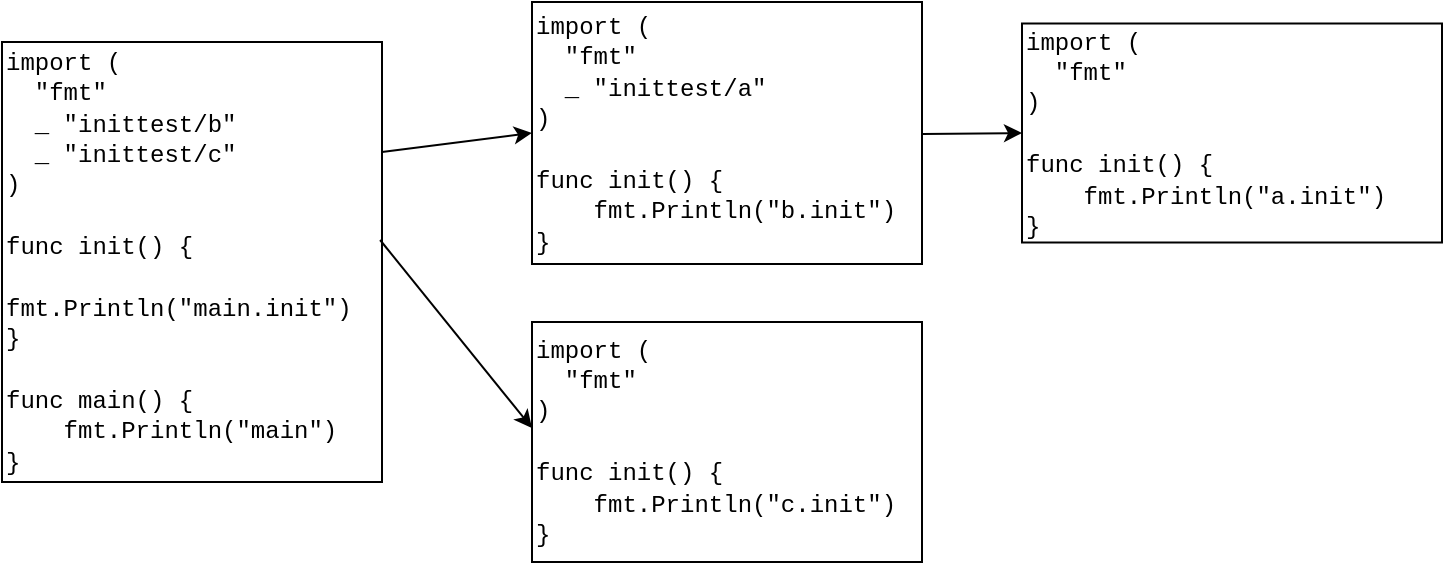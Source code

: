 <mxfile version="14.1.8" type="device"><diagram id="h5PE3fOTAcVCtth_KxjI" name="ページ1"><mxGraphModel dx="1106" dy="822" grid="1" gridSize="10" guides="1" tooltips="1" connect="1" arrows="1" fold="1" page="1" pageScale="1" pageWidth="827" pageHeight="1169" math="0" shadow="0"><root><mxCell id="0"/><mxCell id="1" parent="0"/><mxCell id="X2WdnqKlVd5UhynEk5JV-1" value="&lt;font face=&quot;Courier New&quot;&gt;import (&lt;br&gt;&amp;nbsp; &quot;fmt&quot;&lt;br&gt;&amp;nbsp; _ &quot;inittest/b&quot;&lt;br&gt;&amp;nbsp; _ &quot;inittest/c&quot;&lt;br&gt;)&lt;br&gt;&lt;br&gt;func init() {&lt;br&gt;&amp;nbsp; &amp;nbsp; fmt.Println(&quot;main.init&quot;)&lt;br&gt;}&lt;br&gt;&lt;br&gt;func main() {&lt;br&gt;&amp;nbsp; &amp;nbsp; fmt.Println(&quot;main&quot;)&lt;br&gt;}&lt;/font&gt;" style="rounded=0;whiteSpace=wrap;html=1;align=left;" vertex="1" parent="1"><mxGeometry x="70" y="150" width="190" height="220" as="geometry"/></mxCell><mxCell id="X2WdnqKlVd5UhynEk5JV-2" value="&lt;font face=&quot;Courier New&quot;&gt;&lt;span&gt;import (&lt;br&gt;&lt;/span&gt;&amp;nbsp; &quot;fmt&quot;&lt;br&gt;&lt;span&gt;&amp;nbsp; _ &quot;inittest/a&quot;&lt;/span&gt;&lt;br&gt;&lt;span&gt;)&lt;br&gt;&lt;/span&gt;&lt;br&gt;func init() {&lt;br&gt;&amp;nbsp; &amp;nbsp; fmt.Println(&quot;b.init&quot;)&lt;br&gt;}&lt;/font&gt;" style="rounded=0;whiteSpace=wrap;html=1;align=left;" vertex="1" parent="1"><mxGeometry x="335" y="130" width="195" height="131" as="geometry"/></mxCell><mxCell id="X2WdnqKlVd5UhynEk5JV-3" value="&lt;font face=&quot;Courier New&quot;&gt;&lt;span&gt;import (&lt;br&gt;&lt;/span&gt;&lt;span&gt;&amp;nbsp; &quot;fmt&quot;&lt;/span&gt;&lt;br&gt;&lt;span&gt;)&lt;br&gt;&lt;/span&gt;&lt;br&gt;&lt;span&gt;func init() {&lt;/span&gt;&lt;br&gt;&lt;span&gt;&amp;nbsp; &amp;nbsp; fmt.Println(&quot;c.init&quot;)&lt;/span&gt;&lt;br&gt;&lt;span&gt;}&lt;/span&gt;&lt;/font&gt;" style="rounded=0;whiteSpace=wrap;html=1;align=left;" vertex="1" parent="1"><mxGeometry x="335" y="290" width="195" height="120" as="geometry"/></mxCell><mxCell id="X2WdnqKlVd5UhynEk5JV-4" value="&lt;font face=&quot;Courier New&quot;&gt;&lt;span&gt;import (&lt;br&gt;&lt;/span&gt;&lt;span&gt;&amp;nbsp; &quot;fmt&quot;&lt;/span&gt;&lt;br&gt;&lt;span&gt;)&lt;br&gt;&lt;/span&gt;&lt;br&gt;&lt;span&gt;func init() {&lt;/span&gt;&lt;br&gt;&lt;span&gt;&amp;nbsp; &amp;nbsp; fmt.Println(&quot;a.init&quot;)&lt;/span&gt;&lt;br&gt;&lt;span&gt;}&lt;/span&gt;&lt;/font&gt;" style="rounded=0;whiteSpace=wrap;html=1;align=left;" vertex="1" parent="1"><mxGeometry x="580" y="140.75" width="210" height="109.5" as="geometry"/></mxCell><mxCell id="X2WdnqKlVd5UhynEk5JV-5" value="" style="endArrow=classic;html=1;exitX=1;exitY=0.25;exitDx=0;exitDy=0;entryX=0;entryY=0.5;entryDx=0;entryDy=0;" edge="1" parent="1" source="X2WdnqKlVd5UhynEk5JV-1" target="X2WdnqKlVd5UhynEk5JV-2"><mxGeometry width="50" height="50" relative="1" as="geometry"><mxPoint x="390" y="170" as="sourcePoint"/><mxPoint x="340" y="201" as="targetPoint"/></mxGeometry></mxCell><mxCell id="X2WdnqKlVd5UhynEk5JV-6" value="" style="endArrow=classic;html=1;exitX=0.995;exitY=0.45;exitDx=0;exitDy=0;entryX=0;entryY=0.442;entryDx=0;entryDy=0;entryPerimeter=0;exitPerimeter=0;" edge="1" parent="1" source="X2WdnqKlVd5UhynEk5JV-1" target="X2WdnqKlVd5UhynEk5JV-3"><mxGeometry width="50" height="50" relative="1" as="geometry"><mxPoint x="240" y="215" as="sourcePoint"/><mxPoint x="345" y="210.074" as="targetPoint"/></mxGeometry></mxCell><mxCell id="X2WdnqKlVd5UhynEk5JV-7" value="" style="endArrow=classic;html=1;entryX=0;entryY=0.5;entryDx=0;entryDy=0;" edge="1" parent="1" target="X2WdnqKlVd5UhynEk5JV-4"><mxGeometry width="50" height="50" relative="1" as="geometry"><mxPoint x="530" y="196" as="sourcePoint"/><mxPoint x="345" y="210.074" as="targetPoint"/></mxGeometry></mxCell></root></mxGraphModel></diagram></mxfile>